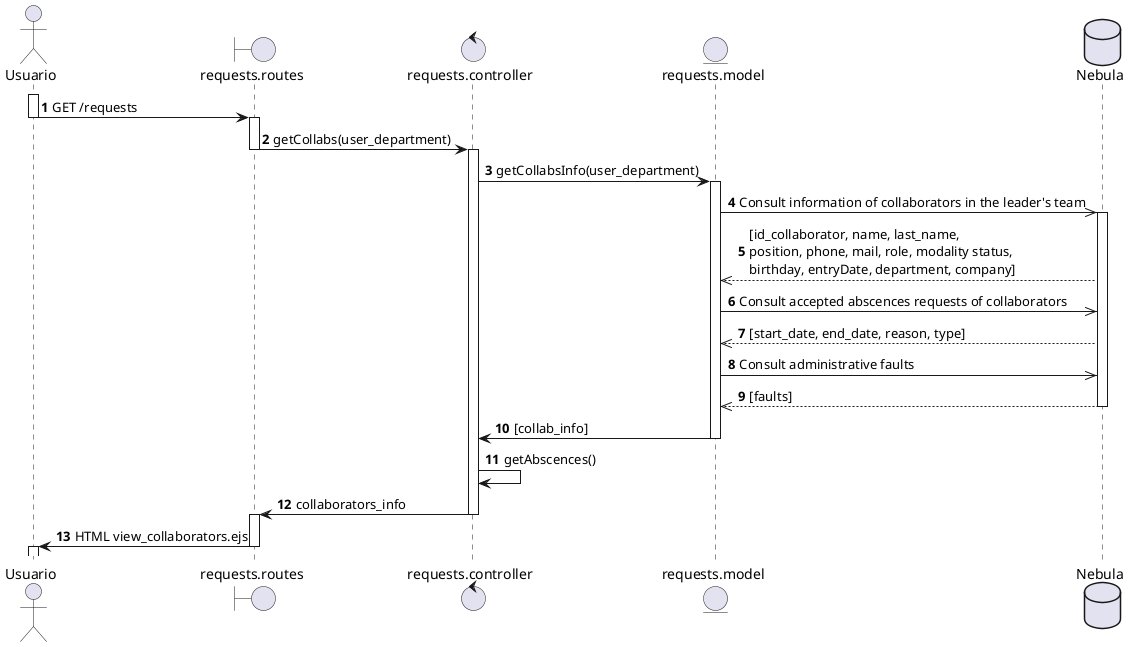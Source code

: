 @startuml Prueba
autonumber
actor Usuario as u
boundary requests.routes as vcr
control requests.controller as vcc
entity requests.model as vcm
database Nebula as db

activate u
u -> vcr : GET /requests
deactivate u

activate vcr
vcr -> vcc : getCollabs(user_department)
deactivate vcr

activate vcc
vcc -> vcm : getCollabsInfo(user_department)

activate vcm
vcm ->> db : Consult information of collaborators in the leader's team
activate db
db -->> vcm : [id_collaborator, name, last_name, \nposition, phone, mail, role, modality status, \nbirthday, entryDate, department, company]
vcm ->> db : Consult accepted abscences requests of collaborators
db -->> vcm : [start_date, end_date, reason, type]
vcm ->> db : Consult administrative faults
db -->> vcm : [faults]
deactivate db

vcm -> vcc : [collab_info]
deactivate vcm
vcc -> vcc : getAbscences()
vcc -> vcr : collaborators_info
deactivate vcc
activate vcr
vcr -> u : HTML view_collaborators.ejs
deactivate vcr
activate u


@enduml